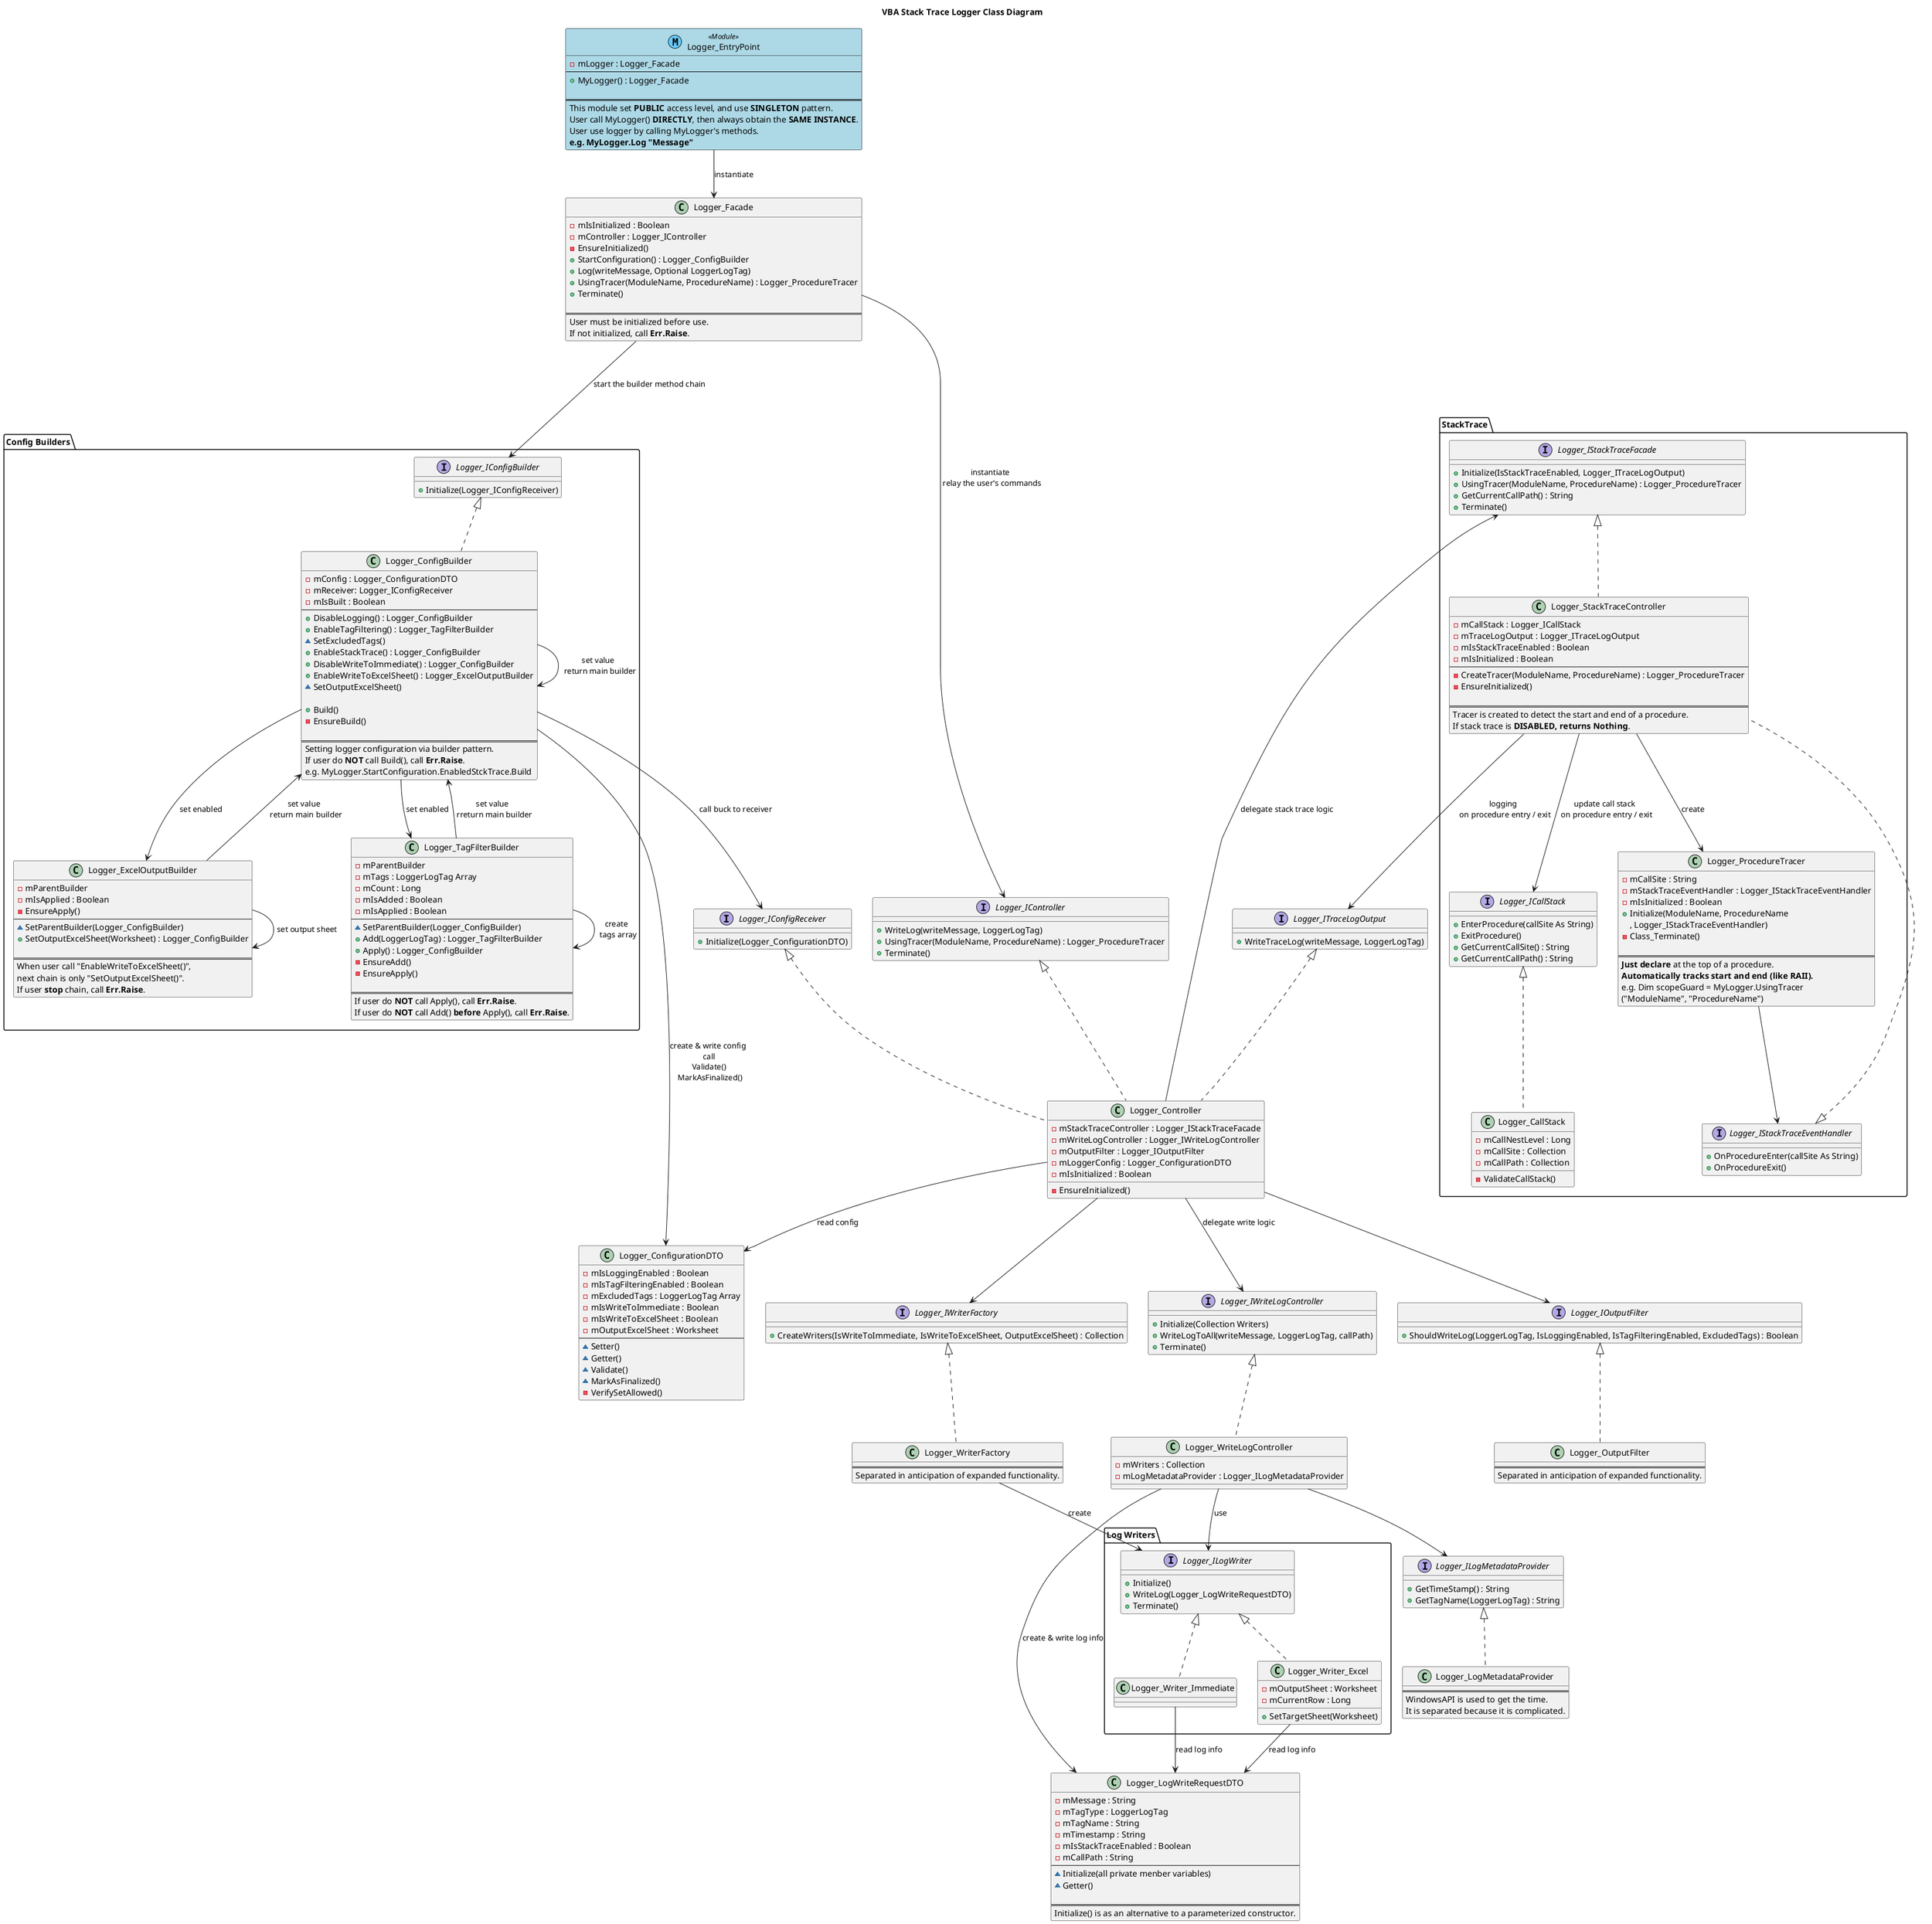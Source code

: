 @startuml Class Diagram
title VBA Stack Trace Logger Class Diagram

' ====== Discription ======
' === Overview ===
' This logger is designed to provide log output including call stack information.
' This logger is provided as an add-in with a simple API,
' allowing users to easily output logs.

' === Design Philosophy ===
' The design philosophy is to prioritize maintainability and extensibility.
' It uses interfaces extensively and employs dependency injection to facilitate unit testing.
' The logger is designed to be used in complex projects and OSS, where maintainability is crucial.

' === NOTE ===
' All classes are set to instancing = 1 - Private.
' Modules are specified as Option Private Module except for the minimum necessary ones.


' ====== Class / Module ======
' Public module, user can access.
class Logger_EntryPoint << (M,66CCFF) Module >> #LightBlue ##black {
    - mLogger : Logger_Facade
    --
    + MyLogger() : Logger_Facade
    
    ==
    This module set **PUBLIC** access level, and use **SINGLETON** pattern. 
    User call MyLogger() **DIRECTLY**, then always obtain the **SAME INSTANCE**.
    User use logger by calling MyLogger's methods.
    **e.g. MyLogger.Log "Message"**
}

' Logger API
' NOTE : All controller classes have EnsureInitialized() method.
'        This is to ensure that the initialization process has been carried out after instantinate.
'        As a VBA specification, there are no constructors with arguments...
class Logger_Facade {
    - mIsInitialized : Boolean
    - mController : Logger_IController
    - EnsureInitialized()
    + StartConfiguration() : Logger_ConfigBuilder
    + Log(writeMessage, Optional LoggerLogTag)
    + UsingTracer(ModuleName, ProcedureName) : Logger_ProcedureTracer
    + Terminate()

    ==
    User must be initialized before use.
    If not initialized, call **Err.Raise**.
}

' Logger main logic
' e.g. "Logger_Facade.log" call "Logger_Controller.WriteLog"
class Logger_Controller implements Logger_IController, Logger_ITraceLogOutput, Logger_IConfigReceiver {
    - mStackTraceController : Logger_IStackTraceFacade
    - mWriteLogController : Logger_IWriteLogController
    - mOutputFilter : Logger_IOutputFilter
    - mLoggerConfig : Logger_ConfigurationDTO
    - mIsInitialized : Boolean
    - EnsureInitialized()
}
interface Logger_IController {
    + WriteLog(writeMessage, LoggerLogTag)
    + UsingTracer(ModuleName, ProcedureName) : Logger_ProcedureTracer
    + Terminate()
}
interface Logger_IConfigReceiver {
    + Initialize(Logger_ConfigurationDTO)
}
interface Logger_ITraceLogOutput {
    + WriteTraceLog(writeMessage, LoggerLogTag)
}

' Output filtering
' Separated in anticipation of expanded functionality
class Logger_OutputFilter implements Logger_IOutputFilter {
    ==
    Separated in anticipation of expanded functionality.
}
interface Logger_IOutputFilter {
    + ShouldWriteLog(LoggerLogTag, IsLoggingEnabled, IsTagFilteringEnabled, ExcludedTags) : Boolean
}

' Create writers
class Logger_WriterFactory implements Logger_IWriterFactory {
    ==
    Separated in anticipation of expanded functionality.
}
interface Logger_IWriterFactory {
    + CreateWriters(IsWriteToImmediate, IsWriteToExcelSheet, OutputExcelSheet) : Collection
}

package "Log Writers" {
    ' Strategy pattern
    interface Logger_ILogWriter {
        + Initialize()
        + WriteLog(Logger_LogWriteRequestDTO)
        + Terminate()
    }
    class Logger_Writer_Excel implements Logger_ILogWriter {
        - mOutputSheet : Worksheet
        - mCurrentRow : Long
        + SetTargetSheet(Worksheet)
    }
    class Logger_Writer_Immediate implements Logger_ILogWriter {
    }
}

' Writer logic - extracted from Controller
class Logger_WriteLogController implements Logger_IWriteLogController {
    - mWriters : Collection
    - mLogMetadataProvider : Logger_ILogMetadataProvider
}
interface Logger_IWriteLogController {
    + Initialize(Collection Writers)
    + WriteLogToAll(writeMessage, LoggerLogTag, callPath)
    + Terminate()
}

' Metadata provider for log information
class Logger_LogMetadataProvider implements Logger_ILogMetadataProvider {
    ==
    WindowsAPI is used to get the time.
    It is separated because it is complicated.
}
interface Logger_ILogMetadataProvider {
    + GetTimeStamp() : String
    + GetTagName(LoggerLogTag) : String
}

' Write by WriteLogController and Logger_LogMetadataProvider, read by WriterManager
class Logger_LogWriteRequestDTO {
    - mMessage : String
    - mTagType : LoggerLogTag
    - mTagName : String
    - mTimestamp : String
    - mIsStackTraceEnabled : Boolean
    - mCallPath : String
    --
    ~ Initialize(all private menber variables)
    ~ Getter()

    ==
    Initialize() is as an alternative to a parameterized constructor.
}

' User start initialization through Logger_Facade.Initialize
' Continue configuration through Logger_ConfigBuilder.
' Setting up configuration and initialization process in
' a single line using method chaining.
' e.g. MyLogger.StartConfiguration.EnabledStckTrace.Build
package "Config Builders" {
    ' Main builder
    class Logger_ConfigBuilder implements Logger_IConfigBuilder {
        - mConfig : Logger_ConfigurationDTO
        - mReceiver: Logger_IConfigReceiver
        - mIsBuilt : Boolean
        --
        + DisableLogging() : Logger_ConfigBuilder
        + EnableTagFiltering() : Logger_TagFilterBuilder
        ~ SetExcludedTags()
        + EnableStackTrace() : Logger_ConfigBuilder
        + DisableWriteToImmediate() : Logger_ConfigBuilder
        + EnableWriteToExcelSheet() : Logger_ExcelOutputBuilder
        ~ SetOutputExcelSheet()

        + Build()
        - EnsureBuild()

        ==
        Setting logger configuration via builder pattern.
        If user do **NOT** call Build(), call **Err.Raise**.
        e.g. MyLogger.StartConfiguration.EnabledStckTrace.Build
    }
    interface Logger_IConfigBuilder {
        + Initialize(Logger_IConfigReceiver)
    }
    ' Sub builders
    class Logger_ExcelOutputBuilder {
        - mParentBuilder
        - mIsApplied : Boolean
        - EnsureApply()
        --
        ~ SetParentBuilder(Logger_ConfigBuilder)
        + SetOutputExcelSheet(Worksheet) : Logger_ConfigBuilder
        
        ==
        When user call "EnableWriteToExcelSheet()",
        next chain is only "SetOutputExcelSheet()".
        If user **stop** chain, call **Err.Raise**.
    }
    class Logger_TagFilterBuilder {
        - mParentBuilder
        - mTags : LoggerLogTag Array
        - mCount : Long
        - mIsAdded : Boolean
        - mIsApplied : Boolean
        --
        ~ SetParentBuilder(Logger_ConfigBuilder)
        + Add(LoggerLogTag) : Logger_TagFilterBuilder
        + Apply() : Logger_ConfigBuilder
        - EnsureAdd()
        - EnsureApply()

        ==
        If user do **NOT** call Apply(), call **Err.Raise**.
        If user do **NOT** call Add() **before** Apply(), call **Err.Raise**.
    }
}

' Write by builders, read by Controller
class Logger_ConfigurationDTO {
    - mIsLoggingEnabled : Boolean
    - mIsTagFilteringEnabled : Boolean
    - mExcludedTags : LoggerLogTag Array
    - mIsWriteToImmediate : Boolean
    - mIsWriteToExcelSheet : Boolean
    - mOutputExcelSheet : Worksheet
    --
    ~ Setter()
    ~ Getter()
    ~ Validate()
    ~ MarkAsFinalized()
    - VerifySetAllowed()
}

package "StackTrace" {
    ' Stack trace management - extracted from Controller
    class Logger_StackTraceController implements Logger_IStackTraceFacade, Logger_IStackTraceEventHandler {
        - mCallStack : Logger_ICallStack
        - mTraceLogOutput : Logger_ITraceLogOutput
        - mIsStackTraceEnabled : Boolean
        - mIsInitialized : Boolean
        --
        - CreateTracer(ModuleName, ProcedureName) : Logger_ProcedureTracer
        - EnsureInitialized()

        ==
        Tracer is created to detect the start and end of a procedure.
        If stack trace is **DISABLED, returns Nothing**.
    }
    interface Logger_IStackTraceFacade  {
        + Initialize(IsStackTraceEnabled, Logger_ITraceLogOutput)
        + UsingTracer(ModuleName, ProcedureName) : Logger_ProcedureTracer
        + GetCurrentCallPath() : String
        + Terminate()
    }
    interface Logger_IStackTraceEventHandler {
        + OnProcedureEnter(callSite As String)
        + OnProcedureExit()
    }
    ' Store and update call stack information
    class Logger_CallStack implements Logger_ICallStack {
        - mCallNestLevel : Long
        - mCallSite : Collection
        - mCallPath : Collection
        - ValidateCallStack()
    }
    interface Logger_ICallStack {
        + EnterProcedure(callSite As String)
        + ExitProcedure()
        + GetCurrentCallSite() : String
        + GetCurrentCallPath() : String
    }
    ' Automatically tracks procedure entry and exit
    ' NOTE : This is based on the RAII (Resource Acquisition Is Initialization) concept.
    '        User stores an instance of this class as a variable at the beginning of the procedure.
    '        e.g. Dim scopeGuard Variant: Set scopeGuard = MyLogger.UsingTracer("ModuleName", "ProcedureName")
    '        By calling UsingTracer(), the instance is created and initialized internally.
    '         -> At that time (= constructor), this class notifies the start-of-procedure event.
    '        When the user's procedure ends, the reference to the variable drops to zero,
    '        and the variable is automatically destroyed by the system.
    '         -> At that time (= destructor), this class notifies the end-of-procedure event.
    class Logger_ProcedureTracer {
        - mCallSite : String
        - mStackTraceEventHandler : Logger_IStackTraceEventHandler
        - mIsInitialized : Boolean
        + Initialize(ModuleName, ProcedureName
        , Logger_IStackTraceEventHandler)
        - Class_Terminate()

        ==
        **Just declare** at the top of a procedure.
        **Automatically tracks start and end (like RAII).**
        e.g. Dim scopeGuard = MyLogger.UsingTracer
                        ("ModuleName", "ProcedureName")
    }
}

' ====== relationship ======
' === API ===
' Note: User --> Logger_EntryPoint : call MyLogger & get Facade
Logger_EntryPoint --> Logger_Facade : instantiate
' === Logger Initilize & build config ===
Logger_Facade --> Logger_IConfigBuilder : start the builder method chain
Logger_ConfigBuilder --> Logger_ConfigurationDTO : create & write config \n call \n Validate() \n MarkAsFinalized()
Logger_ConfigBuilder --> Logger_IConfigReceiver : call buck to receiver
' Main builder
Logger_ConfigBuilder --> Logger_ExcelOutputBuilder : set enabled
Logger_ConfigBuilder --> Logger_TagFilterBuilder : set enabled
Logger_ConfigBuilder --> Logger_ConfigBuilder : set value \n return main builder
' Sub builders
Logger_ExcelOutputBuilder --> Logger_ExcelOutputBuilder : set output sheet
Logger_ExcelOutputBuilder --> Logger_ConfigBuilder : set value \n return main builder
Logger_TagFilterBuilder --> Logger_TagFilterBuilder : create \n tags array
Logger_TagFilterBuilder --> Logger_ConfigBuilder : set value \n rreturn main builder
' === Core Logic ===
Logger_Facade -----> Logger_IController : instantiate \n relay the user's commands
Logger_Controller --> Logger_ConfigurationDTO : read config
Logger_Controller --> Logger_IWriterFactory
Logger_Controller --> Logger_IOutputFilter
Logger_Controller --> Logger_IStackTraceFacade : delegate stack trace logic
Logger_Controller --> Logger_IWriteLogController : delegate write logic
' === Write ===
' Factory
Logger_WriterFactory --> Logger_ILogWriter : create
' Log info construction
Logger_WriteLogController --> Logger_LogWriteRequestDTO : create & write log info
Logger_WriteLogController --> Logger_ILogMetadataProvider
' Writers
Logger_WriteLogController --> Logger_ILogWriter : use
Logger_Writer_Excel --> Logger_LogWriteRequestDTO : read log info
Logger_Writer_Immediate --> Logger_LogWriteRequestDTO : read log info
' === stack trace ===
Logger_StackTraceController --> Logger_ITraceLogOutput : logging \n on procedure entry / exit
Logger_StackTraceController --> Logger_ICallStack : update call stack \n on procedure entry / exit  
Logger_StackTraceController --> Logger_ProcedureTracer : create
Logger_ProcedureTracer --> Logger_IStackTraceEventHandler


remove @unlinked
' ===  hidden classes ===

' Private module, user cannot access
class Logger_Constants << (M,66CCFF) Module >> {
    + ERR_VBA_STACK_TRACE_LOGGER : Long
    + LOGGER_NAMESPACE : String
    + LOGGER_VERSION : String
    + LOGGER_BUILD_DATE : String
    + LOGGER_AUTHOR : String
}

' Public module, user can access
class Logger_DataStruct << (M,66CCFF) Module >> #LightBlue ##black {
    ' Use for logging.
    ' e.g. MyLogger.Log "Message", LogTag_Debug
    Enum LoggerLogTag {
        LogTag_Debug = 0
        LogTag_Info = 1
        LogTag_Warning = 2
        LogTag_Error = 3
        LogTag_Critical = 4
        LogTag_Trace = 5
    }
}

@enduml
